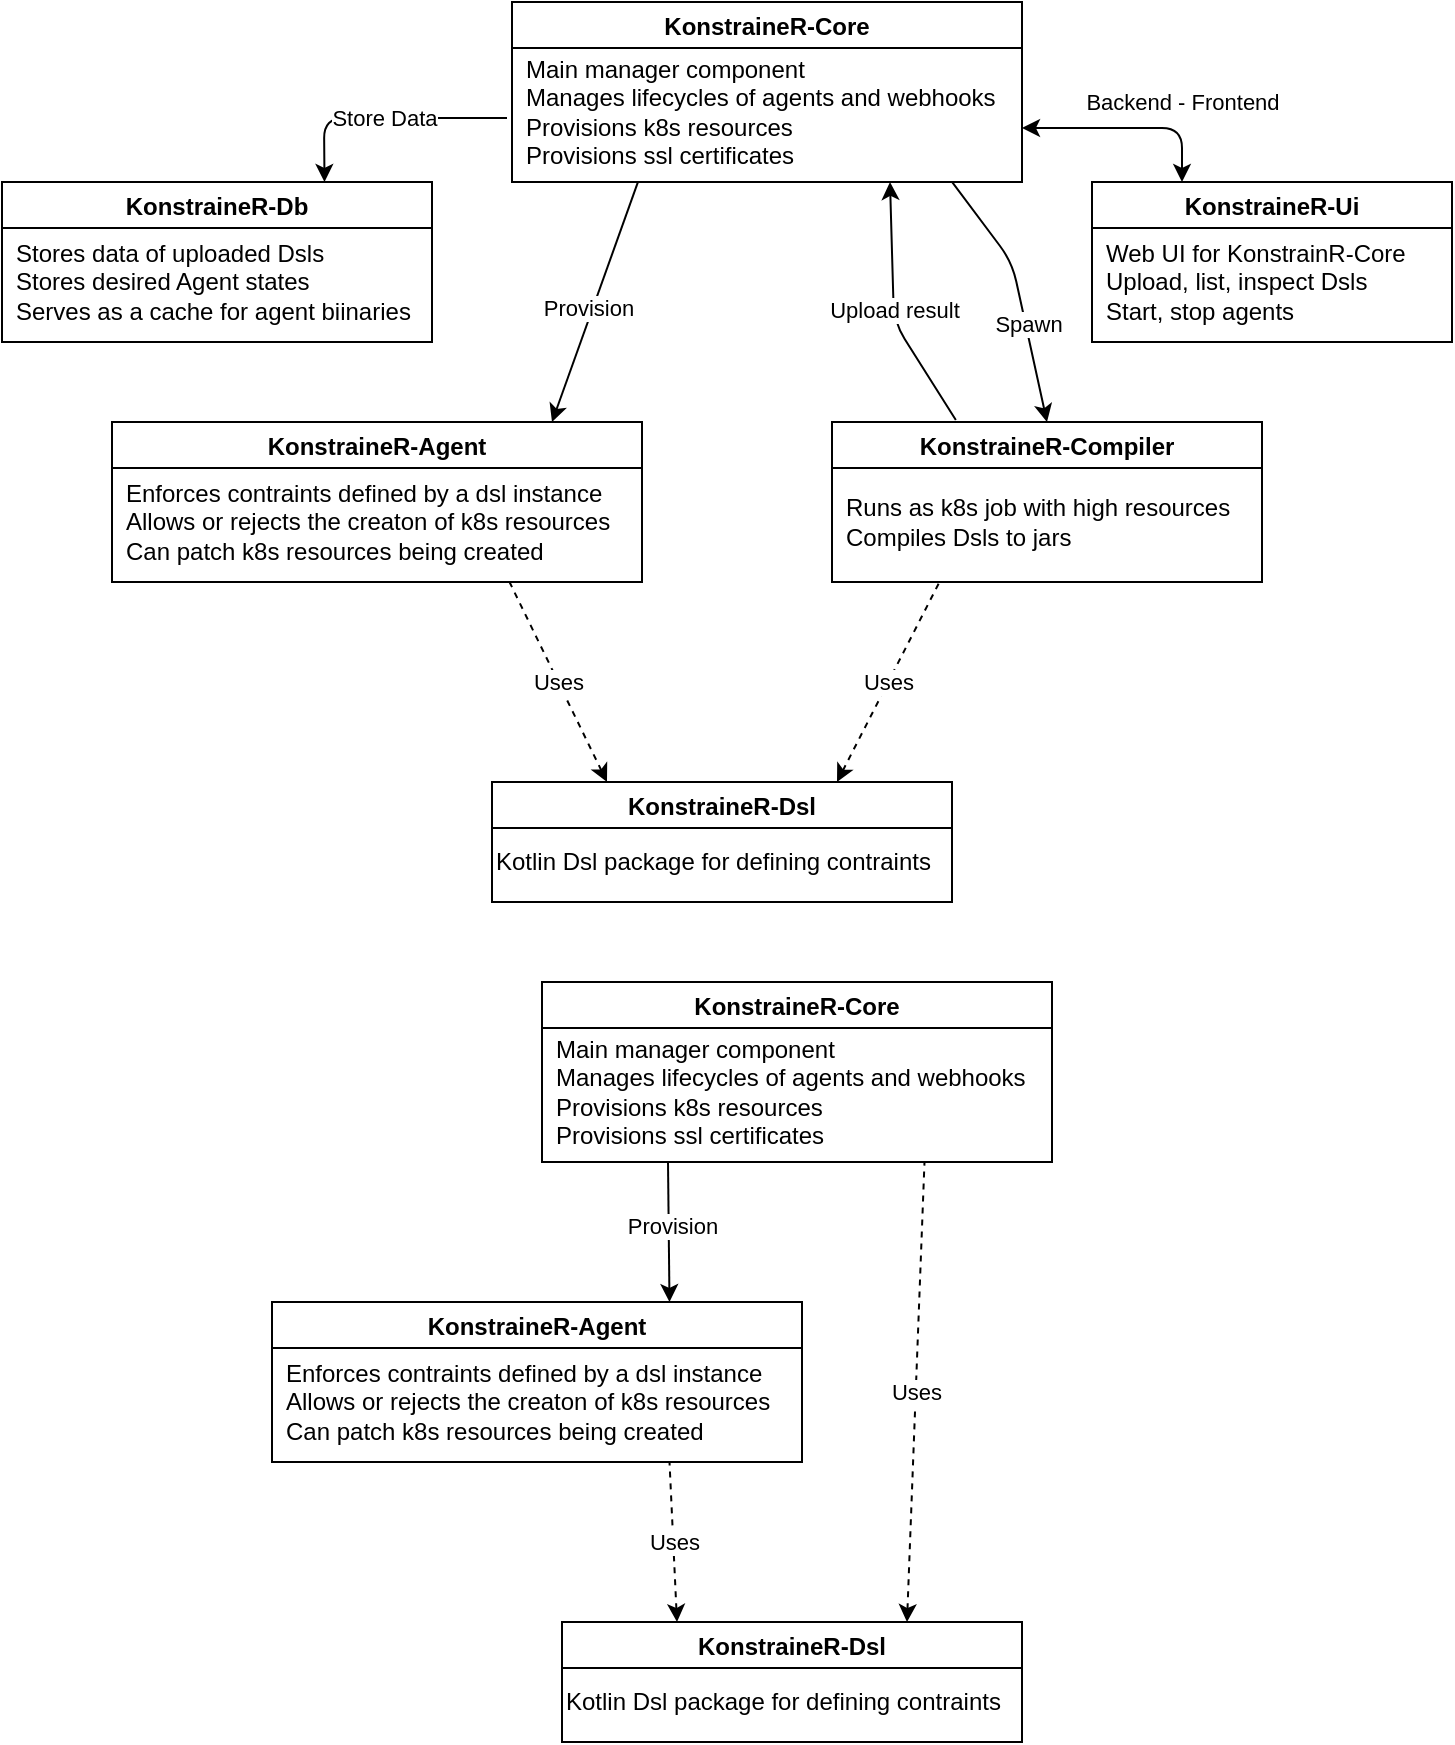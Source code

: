 <mxfile>
    <diagram id="nW18ixeJ_GSDz91-Pg-Q" name="Page-1">
        <mxGraphModel dx="992" dy="790" grid="1" gridSize="10" guides="1" tooltips="1" connect="1" arrows="1" fold="1" page="1" pageScale="1" pageWidth="850" pageHeight="1100" math="0" shadow="0">
            <root>
                <mxCell id="0"/>
                <mxCell id="1" parent="0"/>
                <mxCell id="11" value="KonstraineR-Core" style="swimlane;" vertex="1" parent="1">
                    <mxGeometry x="310" y="60" width="255" height="90" as="geometry"/>
                </mxCell>
                <mxCell id="12" value="Main manager component&lt;br&gt;Manages lifecycles of agents and webhooks&lt;br&gt;Provisions k8s resources&lt;br&gt;Provisions ssl certificates" style="text;html=1;align=left;verticalAlign=middle;resizable=0;points=[];autosize=1;strokeColor=none;fillColor=none;" vertex="1" parent="11">
                    <mxGeometry x="5" y="25" width="250" height="60" as="geometry"/>
                </mxCell>
                <mxCell id="14" value="KonstraineR-Ui" style="swimlane;" vertex="1" parent="1">
                    <mxGeometry x="600" y="150" width="180" height="80" as="geometry"/>
                </mxCell>
                <mxCell id="15" value="Web UI for KonstrainR-Core&lt;br&gt;Upload, list, inspect Dsls&lt;br&gt;Start, stop agents" style="text;html=1;align=left;verticalAlign=middle;resizable=0;points=[];autosize=1;strokeColor=none;fillColor=none;" vertex="1" parent="14">
                    <mxGeometry x="5" y="25" width="170" height="50" as="geometry"/>
                </mxCell>
                <mxCell id="16" value="KonstraineR-Db" style="swimlane;" vertex="1" parent="1">
                    <mxGeometry x="55" y="150" width="215" height="80" as="geometry"/>
                </mxCell>
                <mxCell id="17" value="Stores data of uploaded Dsls&lt;br&gt;Stores desired Agent states&lt;br&gt;Serves as a cache for agent biinaries" style="text;html=1;align=left;verticalAlign=middle;resizable=0;points=[];autosize=1;strokeColor=none;fillColor=none;" vertex="1" parent="16">
                    <mxGeometry x="5" y="25" width="210" height="50" as="geometry"/>
                </mxCell>
                <mxCell id="18" value="KonstraineR-Compiler" style="swimlane;" vertex="1" parent="1">
                    <mxGeometry x="470" y="270" width="215" height="80" as="geometry"/>
                </mxCell>
                <mxCell id="19" value="Runs as k8s job with high resources&lt;br&gt;Compiles Dsls to jars&lt;br&gt;" style="text;html=1;align=left;verticalAlign=middle;resizable=0;points=[];autosize=1;strokeColor=none;fillColor=none;" vertex="1" parent="18">
                    <mxGeometry x="5" y="35" width="210" height="30" as="geometry"/>
                </mxCell>
                <mxCell id="28" value="KonstraineR-Agent" style="swimlane;" vertex="1" parent="1">
                    <mxGeometry x="110" y="270" width="265" height="80" as="geometry"/>
                </mxCell>
                <mxCell id="29" value="Enforces contraints defined by a dsl instance&lt;br&gt;Allows or rejects the creaton of k8s resources&lt;br&gt;Can patch k8s resources being created" style="text;html=1;align=left;verticalAlign=middle;resizable=0;points=[];autosize=1;strokeColor=none;fillColor=none;" vertex="1" parent="28">
                    <mxGeometry x="5" y="25" width="260" height="50" as="geometry"/>
                </mxCell>
                <mxCell id="30" value="KonstraineR-Dsl" style="swimlane;" vertex="1" parent="1">
                    <mxGeometry x="300" y="450" width="230" height="60" as="geometry"/>
                </mxCell>
                <mxCell id="31" value="Kotlin Dsl package for defining contraints" style="text;html=1;align=left;verticalAlign=middle;resizable=0;points=[];autosize=1;strokeColor=none;fillColor=none;" vertex="1" parent="30">
                    <mxGeometry y="30" width="230" height="20" as="geometry"/>
                </mxCell>
                <mxCell id="32" value="Store Data" style="endArrow=none;startArrow=classic;html=1;exitX=0.75;exitY=0;exitDx=0;exitDy=0;entryX=-0.03;entryY=0.55;entryDx=0;entryDy=0;entryPerimeter=0;endFill=0;" edge="1" parent="1" source="16" target="12">
                    <mxGeometry width="50" height="50" relative="1" as="geometry">
                        <mxPoint x="230" y="240" as="sourcePoint"/>
                        <mxPoint x="280" y="190" as="targetPoint"/>
                        <Array as="points">
                            <mxPoint x="216" y="118"/>
                        </Array>
                    </mxGeometry>
                </mxCell>
                <mxCell id="33" value="Backend - Frontend" style="endArrow=classic;startArrow=classic;html=1;exitX=1;exitY=0.633;exitDx=0;exitDy=0;entryX=0.25;entryY=0;entryDx=0;entryDy=0;exitPerimeter=0;endFill=1;startFill=1;" edge="1" parent="1" source="12" target="14">
                    <mxGeometry x="0.495" y="13" width="50" height="50" relative="1" as="geometry">
                        <mxPoint x="226.25" y="160" as="sourcePoint"/>
                        <mxPoint x="317.5" y="128" as="targetPoint"/>
                        <Array as="points">
                            <mxPoint x="645" y="123"/>
                        </Array>
                        <mxPoint x="-13" y="-13" as="offset"/>
                    </mxGeometry>
                </mxCell>
                <mxCell id="34" value="" style="endArrow=classic;html=1;exitX=0.86;exitY=1.083;exitDx=0;exitDy=0;exitPerimeter=0;entryX=0.5;entryY=0;entryDx=0;entryDy=0;" edge="1" parent="1" source="12" target="18">
                    <mxGeometry width="50" height="50" relative="1" as="geometry">
                        <mxPoint x="480" y="220" as="sourcePoint"/>
                        <mxPoint x="530" y="170" as="targetPoint"/>
                        <Array as="points">
                            <mxPoint x="560" y="190"/>
                        </Array>
                    </mxGeometry>
                </mxCell>
                <mxCell id="35" value="Spawn" style="edgeLabel;html=1;align=center;verticalAlign=middle;resizable=0;points=[];" vertex="1" connectable="0" parent="34">
                    <mxGeometry x="0.237" y="1" relative="1" as="geometry">
                        <mxPoint as="offset"/>
                    </mxGeometry>
                </mxCell>
                <mxCell id="36" value="Upload result" style="endArrow=classic;html=1;exitX=0.288;exitY=-0.012;exitDx=0;exitDy=0;entryX=0.736;entryY=1.083;entryDx=0;entryDy=0;exitPerimeter=0;entryPerimeter=0;" edge="1" parent="1" source="18" target="12">
                    <mxGeometry width="50" height="50" relative="1" as="geometry">
                        <mxPoint x="460" y="250" as="sourcePoint"/>
                        <mxPoint x="510" y="200" as="targetPoint"/>
                        <Array as="points">
                            <mxPoint x="501" y="220"/>
                        </Array>
                    </mxGeometry>
                </mxCell>
                <mxCell id="37" value="Uses" style="endArrow=none;dashed=1;html=1;exitX=0.75;exitY=0;exitDx=0;exitDy=0;entryX=0.25;entryY=1;entryDx=0;entryDy=0;startArrow=classic;startFill=1;" edge="1" parent="1" source="30" target="18">
                    <mxGeometry width="50" height="50" relative="1" as="geometry">
                        <mxPoint x="490" y="430" as="sourcePoint"/>
                        <mxPoint x="560" y="350" as="targetPoint"/>
                    </mxGeometry>
                </mxCell>
                <mxCell id="38" value="Uses" style="endArrow=none;dashed=1;html=1;exitX=0.25;exitY=0;exitDx=0;exitDy=0;endFill=0;startArrow=classic;startFill=1;entryX=0.75;entryY=1;entryDx=0;entryDy=0;" edge="1" parent="1" source="30" target="28">
                    <mxGeometry width="50" height="50" relative="1" as="geometry">
                        <mxPoint x="310" y="460" as="sourcePoint"/>
                        <mxPoint x="320" y="360" as="targetPoint"/>
                    </mxGeometry>
                </mxCell>
                <mxCell id="39" value="" style="endArrow=classic;html=1;exitX=0.232;exitY=1.083;exitDx=0;exitDy=0;exitPerimeter=0;" edge="1" parent="1" source="12">
                    <mxGeometry width="50" height="50" relative="1" as="geometry">
                        <mxPoint x="350" y="170.0" as="sourcePoint"/>
                        <mxPoint x="330" y="270" as="targetPoint"/>
                        <Array as="points"/>
                    </mxGeometry>
                </mxCell>
                <mxCell id="40" value="Provision" style="edgeLabel;html=1;align=center;verticalAlign=middle;resizable=0;points=[];" vertex="1" connectable="0" parent="39">
                    <mxGeometry x="0.237" y="1" relative="1" as="geometry">
                        <mxPoint y="-12" as="offset"/>
                    </mxGeometry>
                </mxCell>
                <mxCell id="41" value="KonstraineR-Core" style="swimlane;" vertex="1" parent="1">
                    <mxGeometry x="325" y="550" width="255" height="90" as="geometry"/>
                </mxCell>
                <mxCell id="42" value="Main manager component&lt;br&gt;Manages lifecycles of agents and webhooks&lt;br&gt;Provisions k8s resources&lt;br&gt;Provisions ssl certificates" style="text;html=1;align=left;verticalAlign=middle;resizable=0;points=[];autosize=1;strokeColor=none;fillColor=none;" vertex="1" parent="41">
                    <mxGeometry x="5" y="25" width="250" height="60" as="geometry"/>
                </mxCell>
                <mxCell id="49" value="KonstraineR-Agent" style="swimlane;" vertex="1" parent="1">
                    <mxGeometry x="190" y="710" width="265" height="80" as="geometry"/>
                </mxCell>
                <mxCell id="50" value="Enforces contraints defined by a dsl instance&lt;br&gt;Allows or rejects the creaton of k8s resources&lt;br&gt;Can patch k8s resources being created" style="text;html=1;align=left;verticalAlign=middle;resizable=0;points=[];autosize=1;strokeColor=none;fillColor=none;" vertex="1" parent="49">
                    <mxGeometry x="5" y="25" width="260" height="50" as="geometry"/>
                </mxCell>
                <mxCell id="51" value="KonstraineR-Dsl" style="swimlane;" vertex="1" parent="1">
                    <mxGeometry x="335" y="870" width="230" height="60" as="geometry"/>
                </mxCell>
                <mxCell id="52" value="Kotlin Dsl package for defining contraints" style="text;html=1;align=left;verticalAlign=middle;resizable=0;points=[];autosize=1;strokeColor=none;fillColor=none;" vertex="1" parent="51">
                    <mxGeometry y="30" width="230" height="20" as="geometry"/>
                </mxCell>
                <mxCell id="58" value="Uses" style="endArrow=none;dashed=1;html=1;exitX=0.75;exitY=0;exitDx=0;exitDy=0;entryX=0.75;entryY=1;entryDx=0;entryDy=0;startArrow=classic;startFill=1;" edge="1" parent="1" source="51" target="41">
                    <mxGeometry width="50" height="50" relative="1" as="geometry">
                        <mxPoint x="505" y="920" as="sourcePoint"/>
                        <mxPoint x="538.75" y="840" as="targetPoint"/>
                    </mxGeometry>
                </mxCell>
                <mxCell id="59" value="Uses" style="endArrow=none;dashed=1;html=1;exitX=0.25;exitY=0;exitDx=0;exitDy=0;endFill=0;startArrow=classic;startFill=1;entryX=0.75;entryY=1;entryDx=0;entryDy=0;" edge="1" parent="1" source="51" target="49">
                    <mxGeometry width="50" height="50" relative="1" as="geometry">
                        <mxPoint x="325" y="950" as="sourcePoint"/>
                        <mxPoint x="335" y="850" as="targetPoint"/>
                    </mxGeometry>
                </mxCell>
                <mxCell id="60" value="" style="endArrow=classic;html=1;exitX=0.232;exitY=1.083;exitDx=0;exitDy=0;exitPerimeter=0;entryX=0.75;entryY=0;entryDx=0;entryDy=0;" edge="1" parent="1" source="42" target="49">
                    <mxGeometry width="50" height="50" relative="1" as="geometry">
                        <mxPoint x="365" y="660" as="sourcePoint"/>
                        <mxPoint x="345" y="760" as="targetPoint"/>
                        <Array as="points"/>
                    </mxGeometry>
                </mxCell>
                <mxCell id="61" value="Provision" style="edgeLabel;html=1;align=center;verticalAlign=middle;resizable=0;points=[];" vertex="1" connectable="0" parent="60">
                    <mxGeometry x="0.237" y="1" relative="1" as="geometry">
                        <mxPoint y="-12" as="offset"/>
                    </mxGeometry>
                </mxCell>
            </root>
        </mxGraphModel>
    </diagram>
</mxfile>